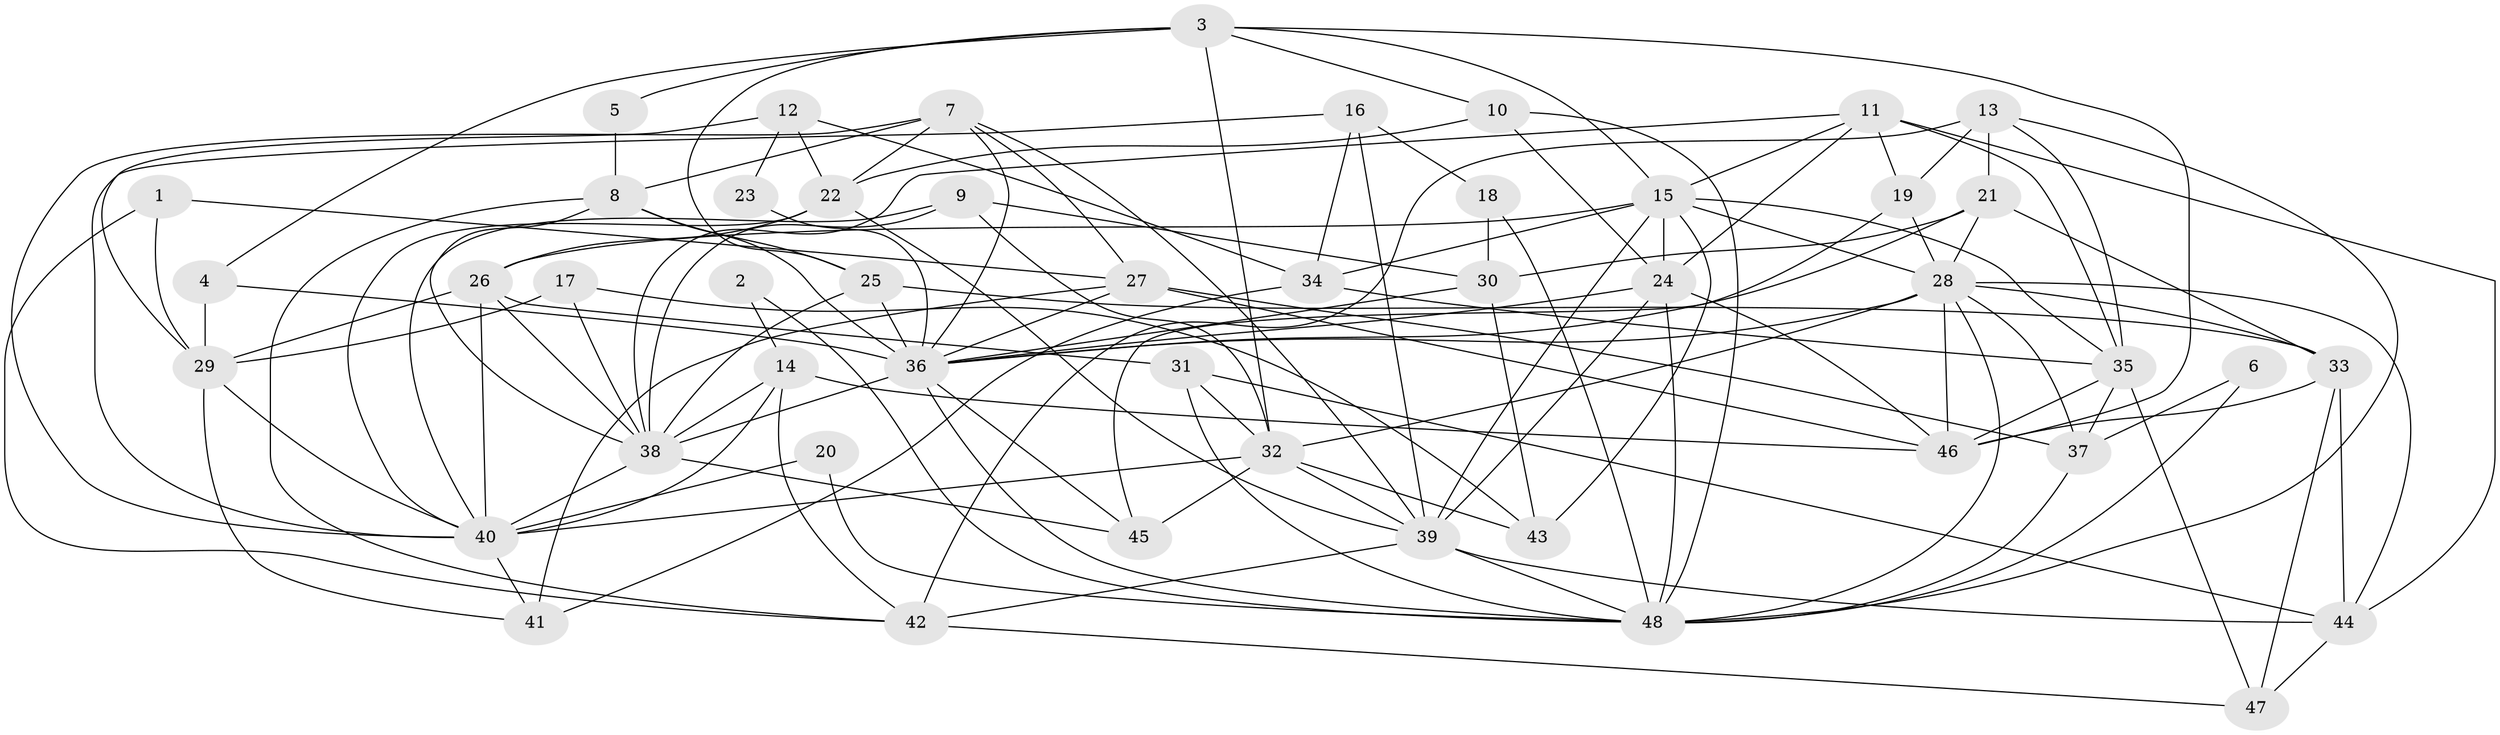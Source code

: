 // original degree distribution, {3: 0.25, 4: 0.3541666666666667, 8: 0.010416666666666666, 2: 0.11458333333333333, 6: 0.07291666666666667, 5: 0.16666666666666666, 7: 0.020833333333333332, 10: 0.010416666666666666}
// Generated by graph-tools (version 1.1) at 2025/50/03/09/25 03:50:07]
// undirected, 48 vertices, 134 edges
graph export_dot {
graph [start="1"]
  node [color=gray90,style=filled];
  1;
  2;
  3;
  4;
  5;
  6;
  7;
  8;
  9;
  10;
  11;
  12;
  13;
  14;
  15;
  16;
  17;
  18;
  19;
  20;
  21;
  22;
  23;
  24;
  25;
  26;
  27;
  28;
  29;
  30;
  31;
  32;
  33;
  34;
  35;
  36;
  37;
  38;
  39;
  40;
  41;
  42;
  43;
  44;
  45;
  46;
  47;
  48;
  1 -- 27 [weight=1.0];
  1 -- 29 [weight=1.0];
  1 -- 42 [weight=1.0];
  2 -- 14 [weight=1.0];
  2 -- 48 [weight=1.0];
  3 -- 4 [weight=1.0];
  3 -- 5 [weight=1.0];
  3 -- 10 [weight=1.0];
  3 -- 15 [weight=1.0];
  3 -- 25 [weight=1.0];
  3 -- 32 [weight=1.0];
  3 -- 46 [weight=1.0];
  4 -- 29 [weight=1.0];
  4 -- 36 [weight=1.0];
  5 -- 8 [weight=1.0];
  6 -- 37 [weight=1.0];
  6 -- 48 [weight=1.0];
  7 -- 8 [weight=1.0];
  7 -- 22 [weight=1.0];
  7 -- 27 [weight=1.0];
  7 -- 36 [weight=1.0];
  7 -- 39 [weight=1.0];
  7 -- 40 [weight=1.0];
  8 -- 25 [weight=1.0];
  8 -- 36 [weight=1.0];
  8 -- 38 [weight=1.0];
  8 -- 42 [weight=1.0];
  9 -- 30 [weight=1.0];
  9 -- 32 [weight=1.0];
  9 -- 38 [weight=1.0];
  9 -- 40 [weight=1.0];
  10 -- 22 [weight=1.0];
  10 -- 24 [weight=1.0];
  10 -- 48 [weight=1.0];
  11 -- 15 [weight=1.0];
  11 -- 19 [weight=1.0];
  11 -- 24 [weight=1.0];
  11 -- 35 [weight=1.0];
  11 -- 38 [weight=1.0];
  11 -- 44 [weight=1.0];
  12 -- 22 [weight=1.0];
  12 -- 23 [weight=1.0];
  12 -- 29 [weight=1.0];
  12 -- 34 [weight=1.0];
  13 -- 19 [weight=1.0];
  13 -- 21 [weight=1.0];
  13 -- 35 [weight=1.0];
  13 -- 42 [weight=1.0];
  13 -- 48 [weight=1.0];
  14 -- 38 [weight=1.0];
  14 -- 40 [weight=2.0];
  14 -- 42 [weight=1.0];
  14 -- 46 [weight=1.0];
  15 -- 24 [weight=1.0];
  15 -- 26 [weight=1.0];
  15 -- 28 [weight=1.0];
  15 -- 34 [weight=1.0];
  15 -- 35 [weight=1.0];
  15 -- 39 [weight=1.0];
  15 -- 43 [weight=1.0];
  16 -- 18 [weight=1.0];
  16 -- 34 [weight=1.0];
  16 -- 39 [weight=1.0];
  16 -- 40 [weight=1.0];
  17 -- 29 [weight=1.0];
  17 -- 38 [weight=1.0];
  17 -- 43 [weight=1.0];
  18 -- 30 [weight=1.0];
  18 -- 48 [weight=1.0];
  19 -- 28 [weight=1.0];
  19 -- 45 [weight=1.0];
  20 -- 40 [weight=1.0];
  20 -- 48 [weight=1.0];
  21 -- 28 [weight=1.0];
  21 -- 30 [weight=1.0];
  21 -- 33 [weight=1.0];
  21 -- 36 [weight=1.0];
  22 -- 26 [weight=1.0];
  22 -- 39 [weight=1.0];
  22 -- 40 [weight=1.0];
  23 -- 36 [weight=1.0];
  24 -- 36 [weight=1.0];
  24 -- 39 [weight=1.0];
  24 -- 46 [weight=1.0];
  24 -- 48 [weight=1.0];
  25 -- 33 [weight=1.0];
  25 -- 36 [weight=1.0];
  25 -- 38 [weight=2.0];
  26 -- 29 [weight=1.0];
  26 -- 31 [weight=1.0];
  26 -- 38 [weight=1.0];
  26 -- 40 [weight=1.0];
  27 -- 36 [weight=1.0];
  27 -- 37 [weight=1.0];
  27 -- 41 [weight=1.0];
  27 -- 46 [weight=1.0];
  28 -- 32 [weight=1.0];
  28 -- 33 [weight=1.0];
  28 -- 36 [weight=1.0];
  28 -- 37 [weight=1.0];
  28 -- 44 [weight=1.0];
  28 -- 46 [weight=1.0];
  28 -- 48 [weight=1.0];
  29 -- 40 [weight=1.0];
  29 -- 41 [weight=1.0];
  30 -- 36 [weight=1.0];
  30 -- 43 [weight=1.0];
  31 -- 32 [weight=1.0];
  31 -- 44 [weight=1.0];
  31 -- 48 [weight=1.0];
  32 -- 39 [weight=1.0];
  32 -- 40 [weight=1.0];
  32 -- 43 [weight=1.0];
  32 -- 45 [weight=1.0];
  33 -- 44 [weight=1.0];
  33 -- 46 [weight=1.0];
  33 -- 47 [weight=1.0];
  34 -- 35 [weight=1.0];
  34 -- 41 [weight=1.0];
  35 -- 37 [weight=1.0];
  35 -- 46 [weight=1.0];
  35 -- 47 [weight=1.0];
  36 -- 38 [weight=1.0];
  36 -- 45 [weight=1.0];
  36 -- 48 [weight=1.0];
  37 -- 48 [weight=1.0];
  38 -- 40 [weight=1.0];
  38 -- 45 [weight=1.0];
  39 -- 42 [weight=1.0];
  39 -- 44 [weight=1.0];
  39 -- 48 [weight=2.0];
  40 -- 41 [weight=1.0];
  42 -- 47 [weight=1.0];
  44 -- 47 [weight=1.0];
}
